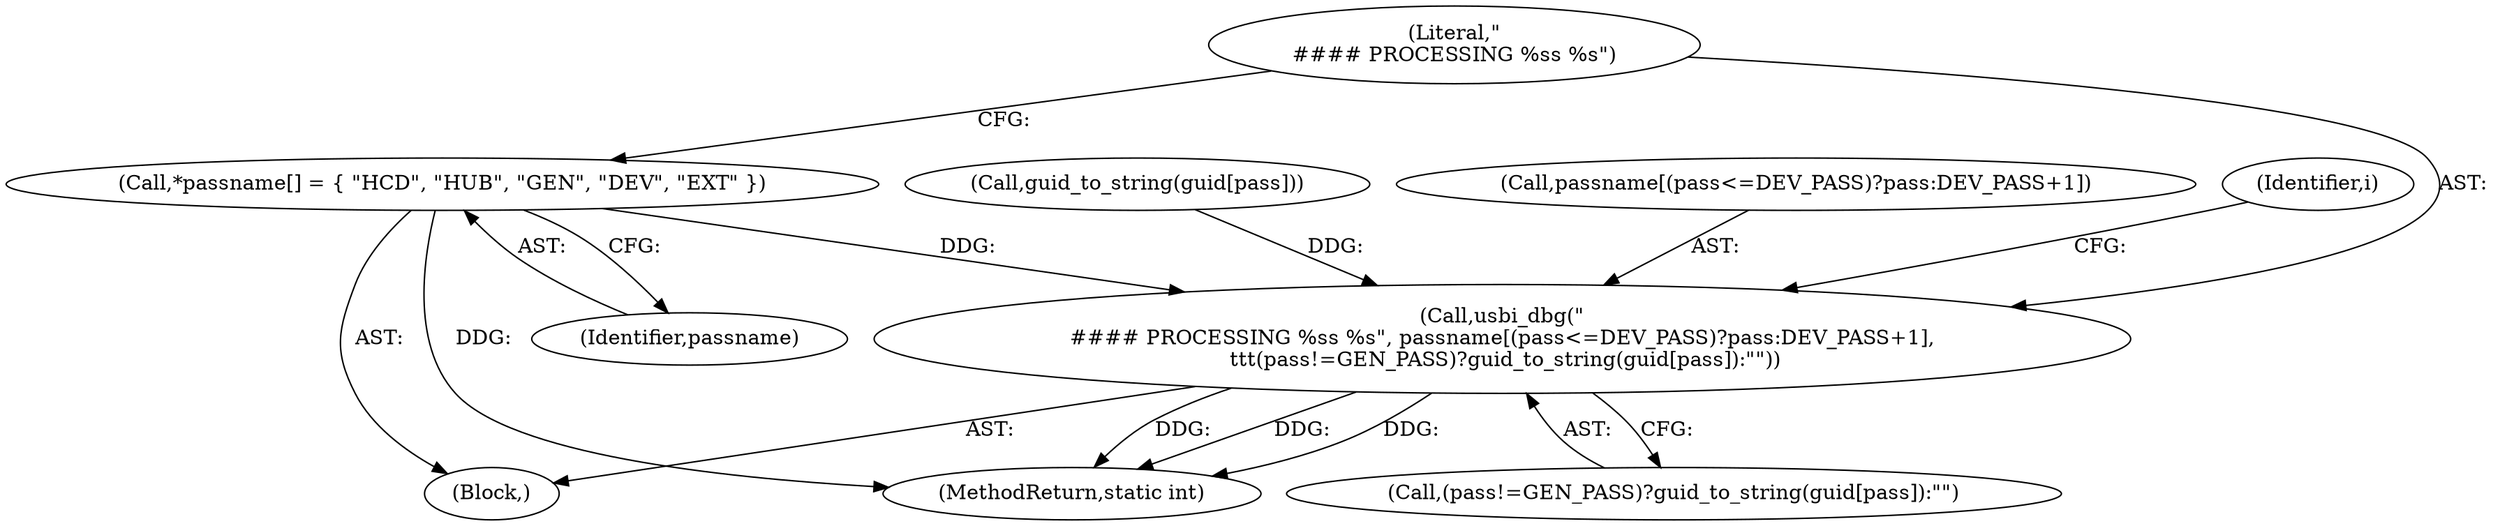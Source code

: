 digraph "0_Chrome_ac149a8d4371c0e01e0934fdd57b09e86f96b5b9_29@pointer" {
"1000229" [label="(Call,*passname[] = { \"HCD\", \"HUB\", \"GEN\", \"DEV\", \"EXT\" })"];
"1000231" [label="(Call,usbi_dbg(\"\n#### PROCESSING %ss %s\", passname[(pass<=DEV_PASS)?pass:DEV_PASS+1],\n \t\t\t(pass!=GEN_PASS)?guid_to_string(guid[pass]):\"\"))"];
"1000229" [label="(Call,*passname[] = { \"HCD\", \"HUB\", \"GEN\", \"DEV\", \"EXT\" })"];
"1000227" [label="(Block,)"];
"1000243" [label="(Call,(pass!=GEN_PASS)?guid_to_string(guid[pass]):\"\")"];
"1000232" [label="(Literal,\"\n#### PROCESSING %ss %s\")"];
"1000247" [label="(Call,guid_to_string(guid[pass]))"];
"1000233" [label="(Call,passname[(pass<=DEV_PASS)?pass:DEV_PASS+1])"];
"1000254" [label="(Identifier,i)"];
"1000230" [label="(Identifier,passname)"];
"1000231" [label="(Call,usbi_dbg(\"\n#### PROCESSING %ss %s\", passname[(pass<=DEV_PASS)?pass:DEV_PASS+1],\n \t\t\t(pass!=GEN_PASS)?guid_to_string(guid[pass]):\"\"))"];
"1001033" [label="(MethodReturn,static int)"];
"1000229" -> "1000227"  [label="AST: "];
"1000229" -> "1000230"  [label="CFG: "];
"1000230" -> "1000229"  [label="AST: "];
"1000232" -> "1000229"  [label="CFG: "];
"1000229" -> "1001033"  [label="DDG: "];
"1000229" -> "1000231"  [label="DDG: "];
"1000231" -> "1000227"  [label="AST: "];
"1000231" -> "1000243"  [label="CFG: "];
"1000232" -> "1000231"  [label="AST: "];
"1000233" -> "1000231"  [label="AST: "];
"1000243" -> "1000231"  [label="AST: "];
"1000254" -> "1000231"  [label="CFG: "];
"1000231" -> "1001033"  [label="DDG: "];
"1000231" -> "1001033"  [label="DDG: "];
"1000231" -> "1001033"  [label="DDG: "];
"1000247" -> "1000231"  [label="DDG: "];
}
